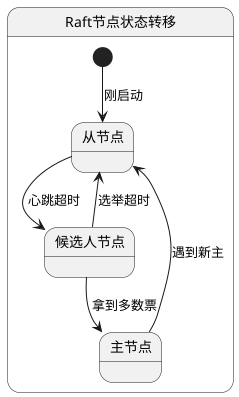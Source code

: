 @startuml

state Raft节点状态转移 {
    [*] --> 从节点: 刚启动
    从节点 --> 候选人节点 : 心跳超时
    候选人节点 --> 从节点 : 选举超时
    主节点 --> 从节点 : 遇到新主
    候选人节点 --> 主节点 : 拿到多数票
}

@enduml